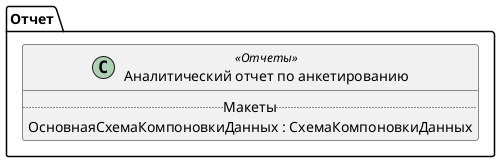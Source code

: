 ﻿@startuml АналитическийОтчетПоАнкетированию
'!include templates.wsd
'..\include templates.wsd
class Отчет.АналитическийОтчетПоАнкетированию as "Аналитический отчет по анкетированию" <<Отчеты>>
{
..Макеты..
ОсновнаяСхемаКомпоновкиДанных : СхемаКомпоновкиДанных
}
@enduml
